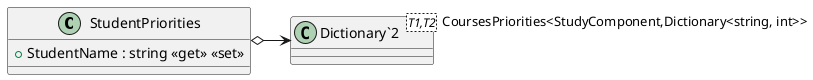 @startuml
class StudentPriorities {
    + StudentName : string <<get>> <<set>>
}
class "Dictionary`2"<T1,T2> {
}
StudentPriorities o-> "CoursesPriorities<StudyComponent,Dictionary<string, int>>" "Dictionary`2"
@enduml
